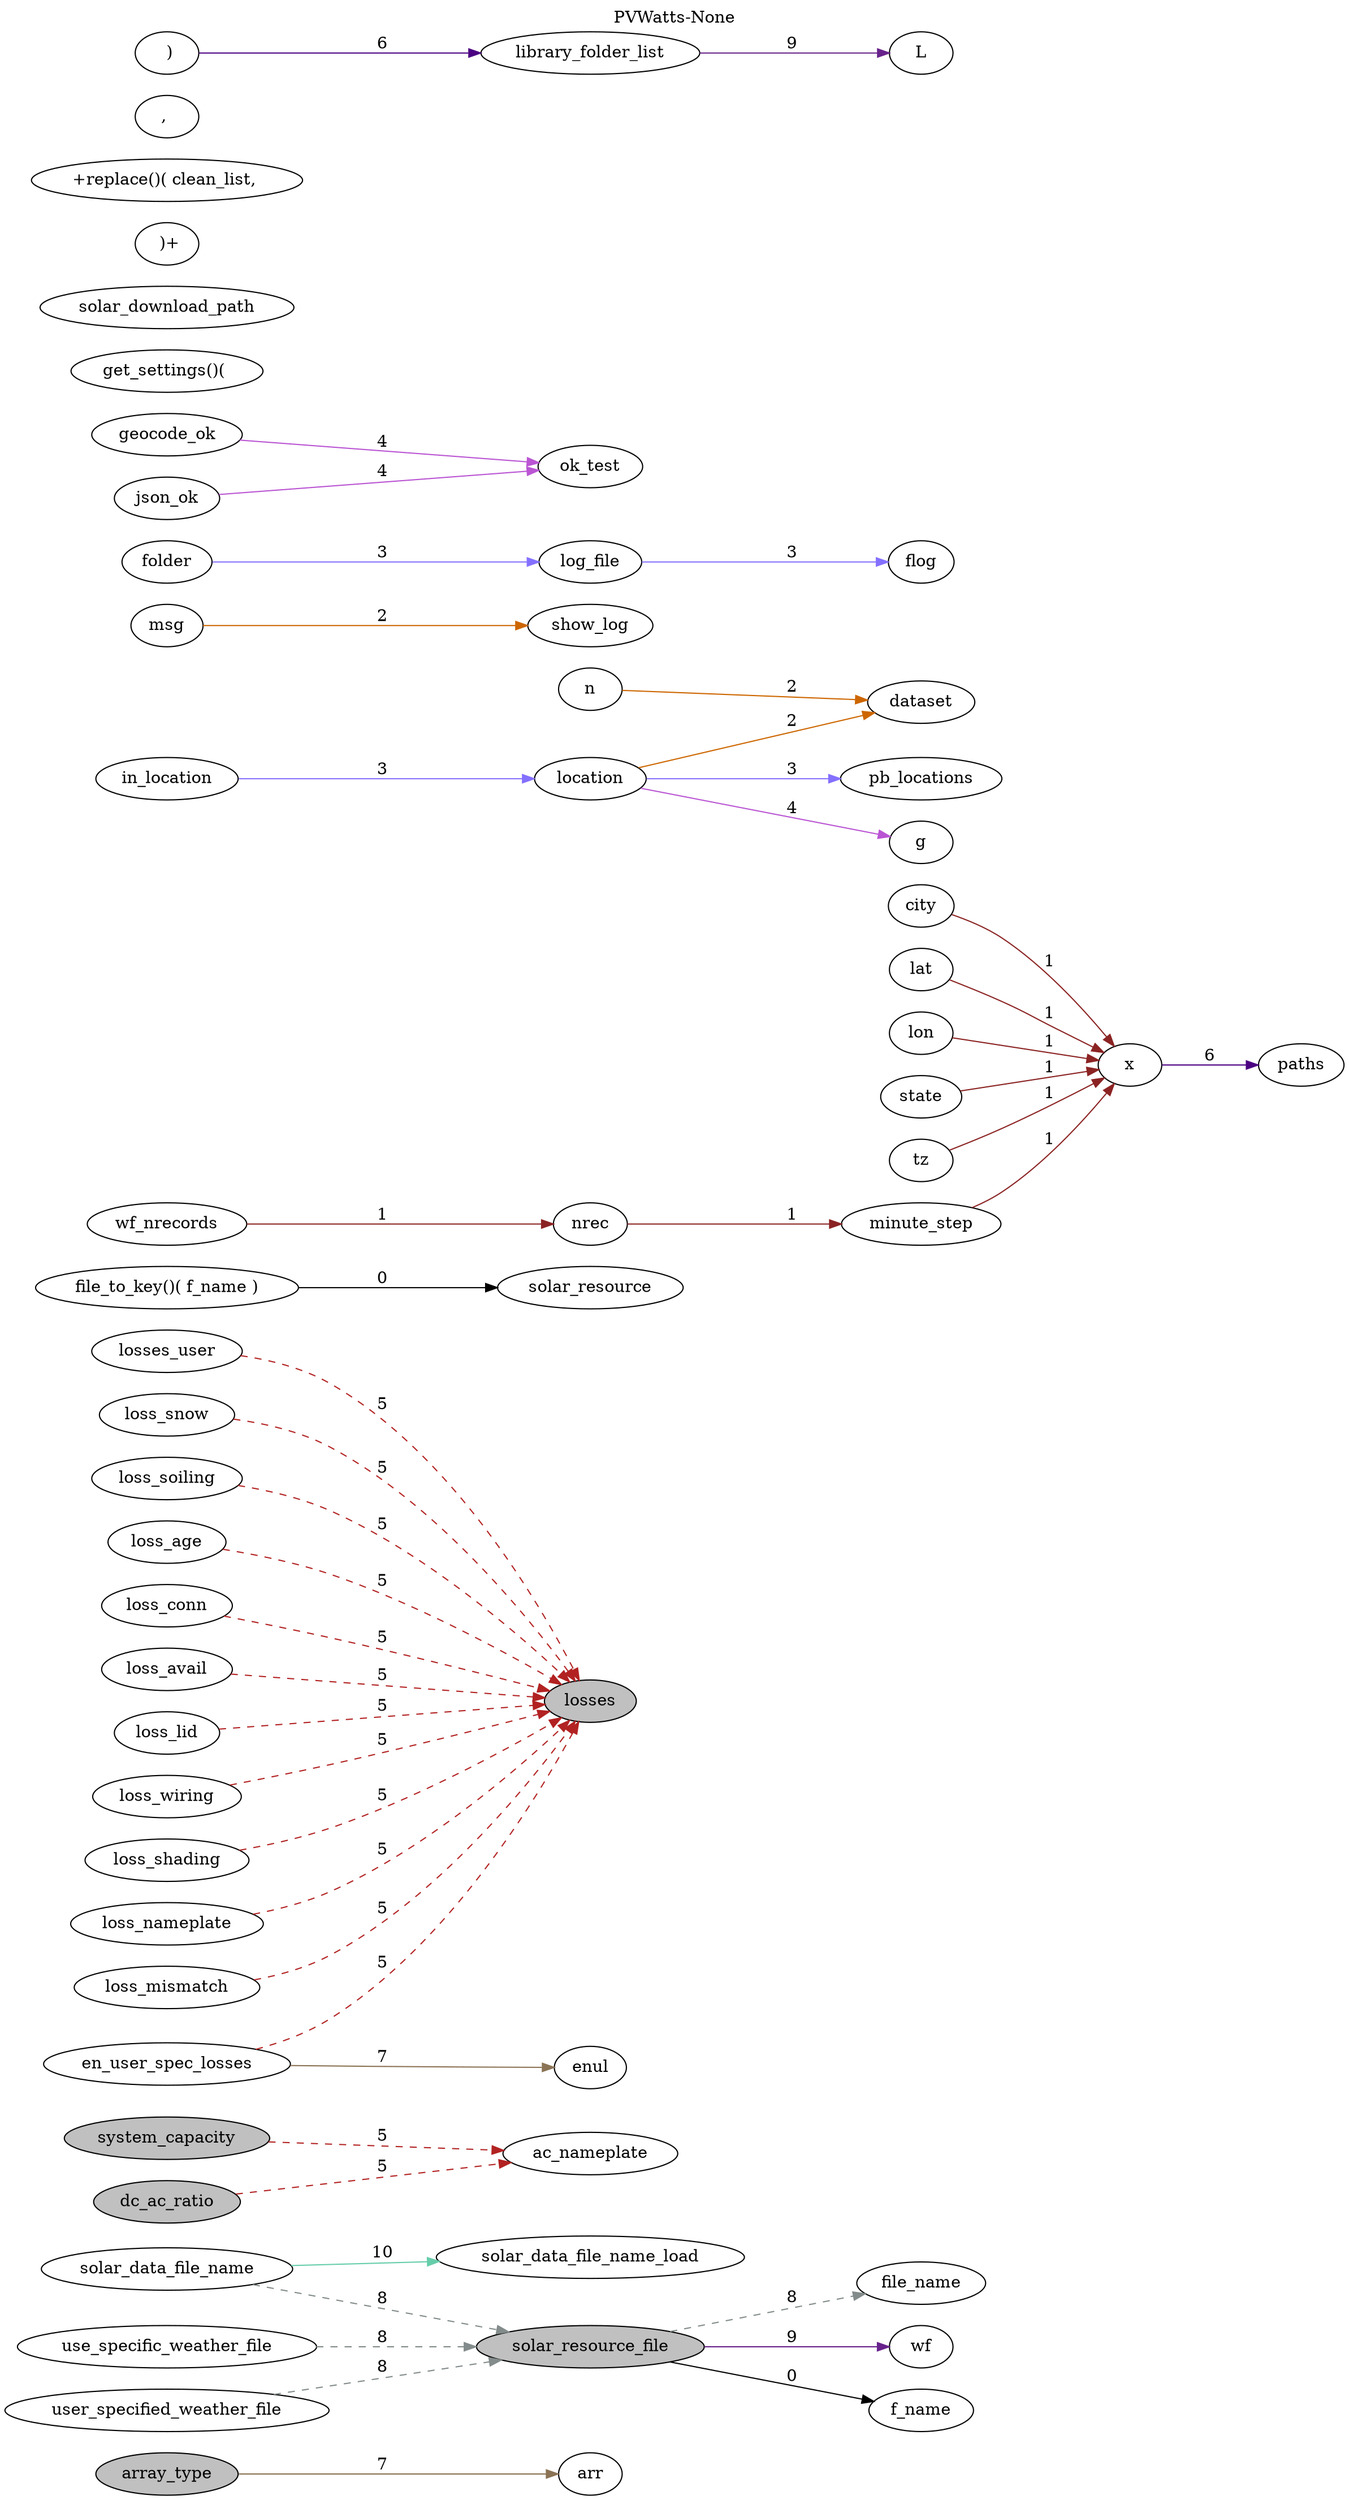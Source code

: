 digraph PVWatts_None {
	label ="PVWatts-None";
	labelloc=top;
	rankdir=LR;
	ranksep="1";
	"array_type" [style=filled, fillcolor=grey]
	"solar_resource_file" [style=filled, fillcolor=grey]
	"system_capacity" [style=filled, fillcolor=grey]
	"losses" [style=filled, fillcolor=grey]
	"dc_ac_ratio" [style=filled, fillcolor=grey]

	"file_to_key()( f_name )" -> "solar_resource" [label=0, color = black];
	"nrec" -> "minute_step" [label=1, color = brown4];
	"minute_step" -> "x" [label=1, color = brown4];
	"n" -> "dataset" [label=2, color = darkorange3];
	"location" -> "pb_locations" [label=3, color = lightslateblue];
	"location" -> "g" [label=4, color = mediumorchid];
	"location" -> "dataset" [label=2, color = darkorange3];
	"msg" -> "show_log" [label=2, color = darkorange3];
	"loss_soiling" -> "losses" [label=5, style=dashed, color = firebrick];
	"log_file" -> "flog" [label=3, color = lightslateblue];
	"geocode_ok" -> "ok_test" [label=4, color = mediumorchid];
	"loss_age" -> "losses" [label=5, style=dashed, color = firebrick];
	"get_settings()( "solar_download_path" )+"
"+replace()( clean_list, ";", "
" )" -> "library_folder_list" [label=6, color = indigo];
	"folder" -> "log_file" [label=3, color = lightslateblue];
	"city" -> "x" [label=1, color = brown4];
	"loss_conn" -> "losses" [label=5, style=dashed, color = firebrick];
	"loss_avail" -> "losses" [label=5, style=dashed, color = firebrick];
	"array_type" -> "arr" [label=7, color = burlywood4];
	"solar_resource_file" -> "file_name" [label=8, style=dashed, color = azure4];
	"solar_resource_file" -> "wf" [label=9, color = darkorchid4];
	"solar_resource_file" -> "f_name" [label=0, color = black];
	"loss_lid" -> "losses" [label=5, style=dashed, color = firebrick];
	"in_location" -> "location" [label=3, color = lightslateblue];
	"wf_nrecords" -> "nrec" [label=1, color = brown4];
	"lat" -> "x" [label=1, color = brown4];
	"loss_wiring" -> "losses" [label=5, style=dashed, color = firebrick];
	"lon" -> "x" [label=1, color = brown4];
	"library_folder_list" -> "L" [label=9, color = darkorchid4];
	"loss_shading" -> "losses" [label=5, style=dashed, color = firebrick];
	"en_user_spec_losses" -> "losses" [label=5, style=dashed, color = firebrick];
	"en_user_spec_losses" -> "enul" [label=7, color = burlywood4];
	"solar_data_file_name" -> "solar_resource_file" [label=8, style=dashed, color = azure4];
	"solar_data_file_name" -> "solar_data_file_name_load" [label=10, color = aquamarine3];
	"loss_nameplate" -> "losses" [label=5, style=dashed, color = firebrick];
	"json_ok" -> "ok_test" [label=4, color = mediumorchid];
	"system_capacity" -> "ac_nameplate" [label=5, style=dashed, color = firebrick];
	"loss_mismatch" -> "losses" [label=5, style=dashed, color = firebrick];
	"use_specific_weather_file" -> "solar_resource_file" [label=8, style=dashed, color = azure4];
	"user_specified_weather_file" -> "solar_resource_file" [label=8, style=dashed, color = azure4];
	"x" -> "paths" [label=6, color = indigo];
	"losses_user" -> "losses" [label=5, style=dashed, color = firebrick];
	"state" -> "x" [label=1, color = brown4];
	"loss_snow" -> "losses" [label=5, style=dashed, color = firebrick];
	"tz" -> "x" [label=1, color = brown4];
	"dc_ac_ratio" -> "ac_nameplate" [label=5, style=dashed, color = firebrick];
}